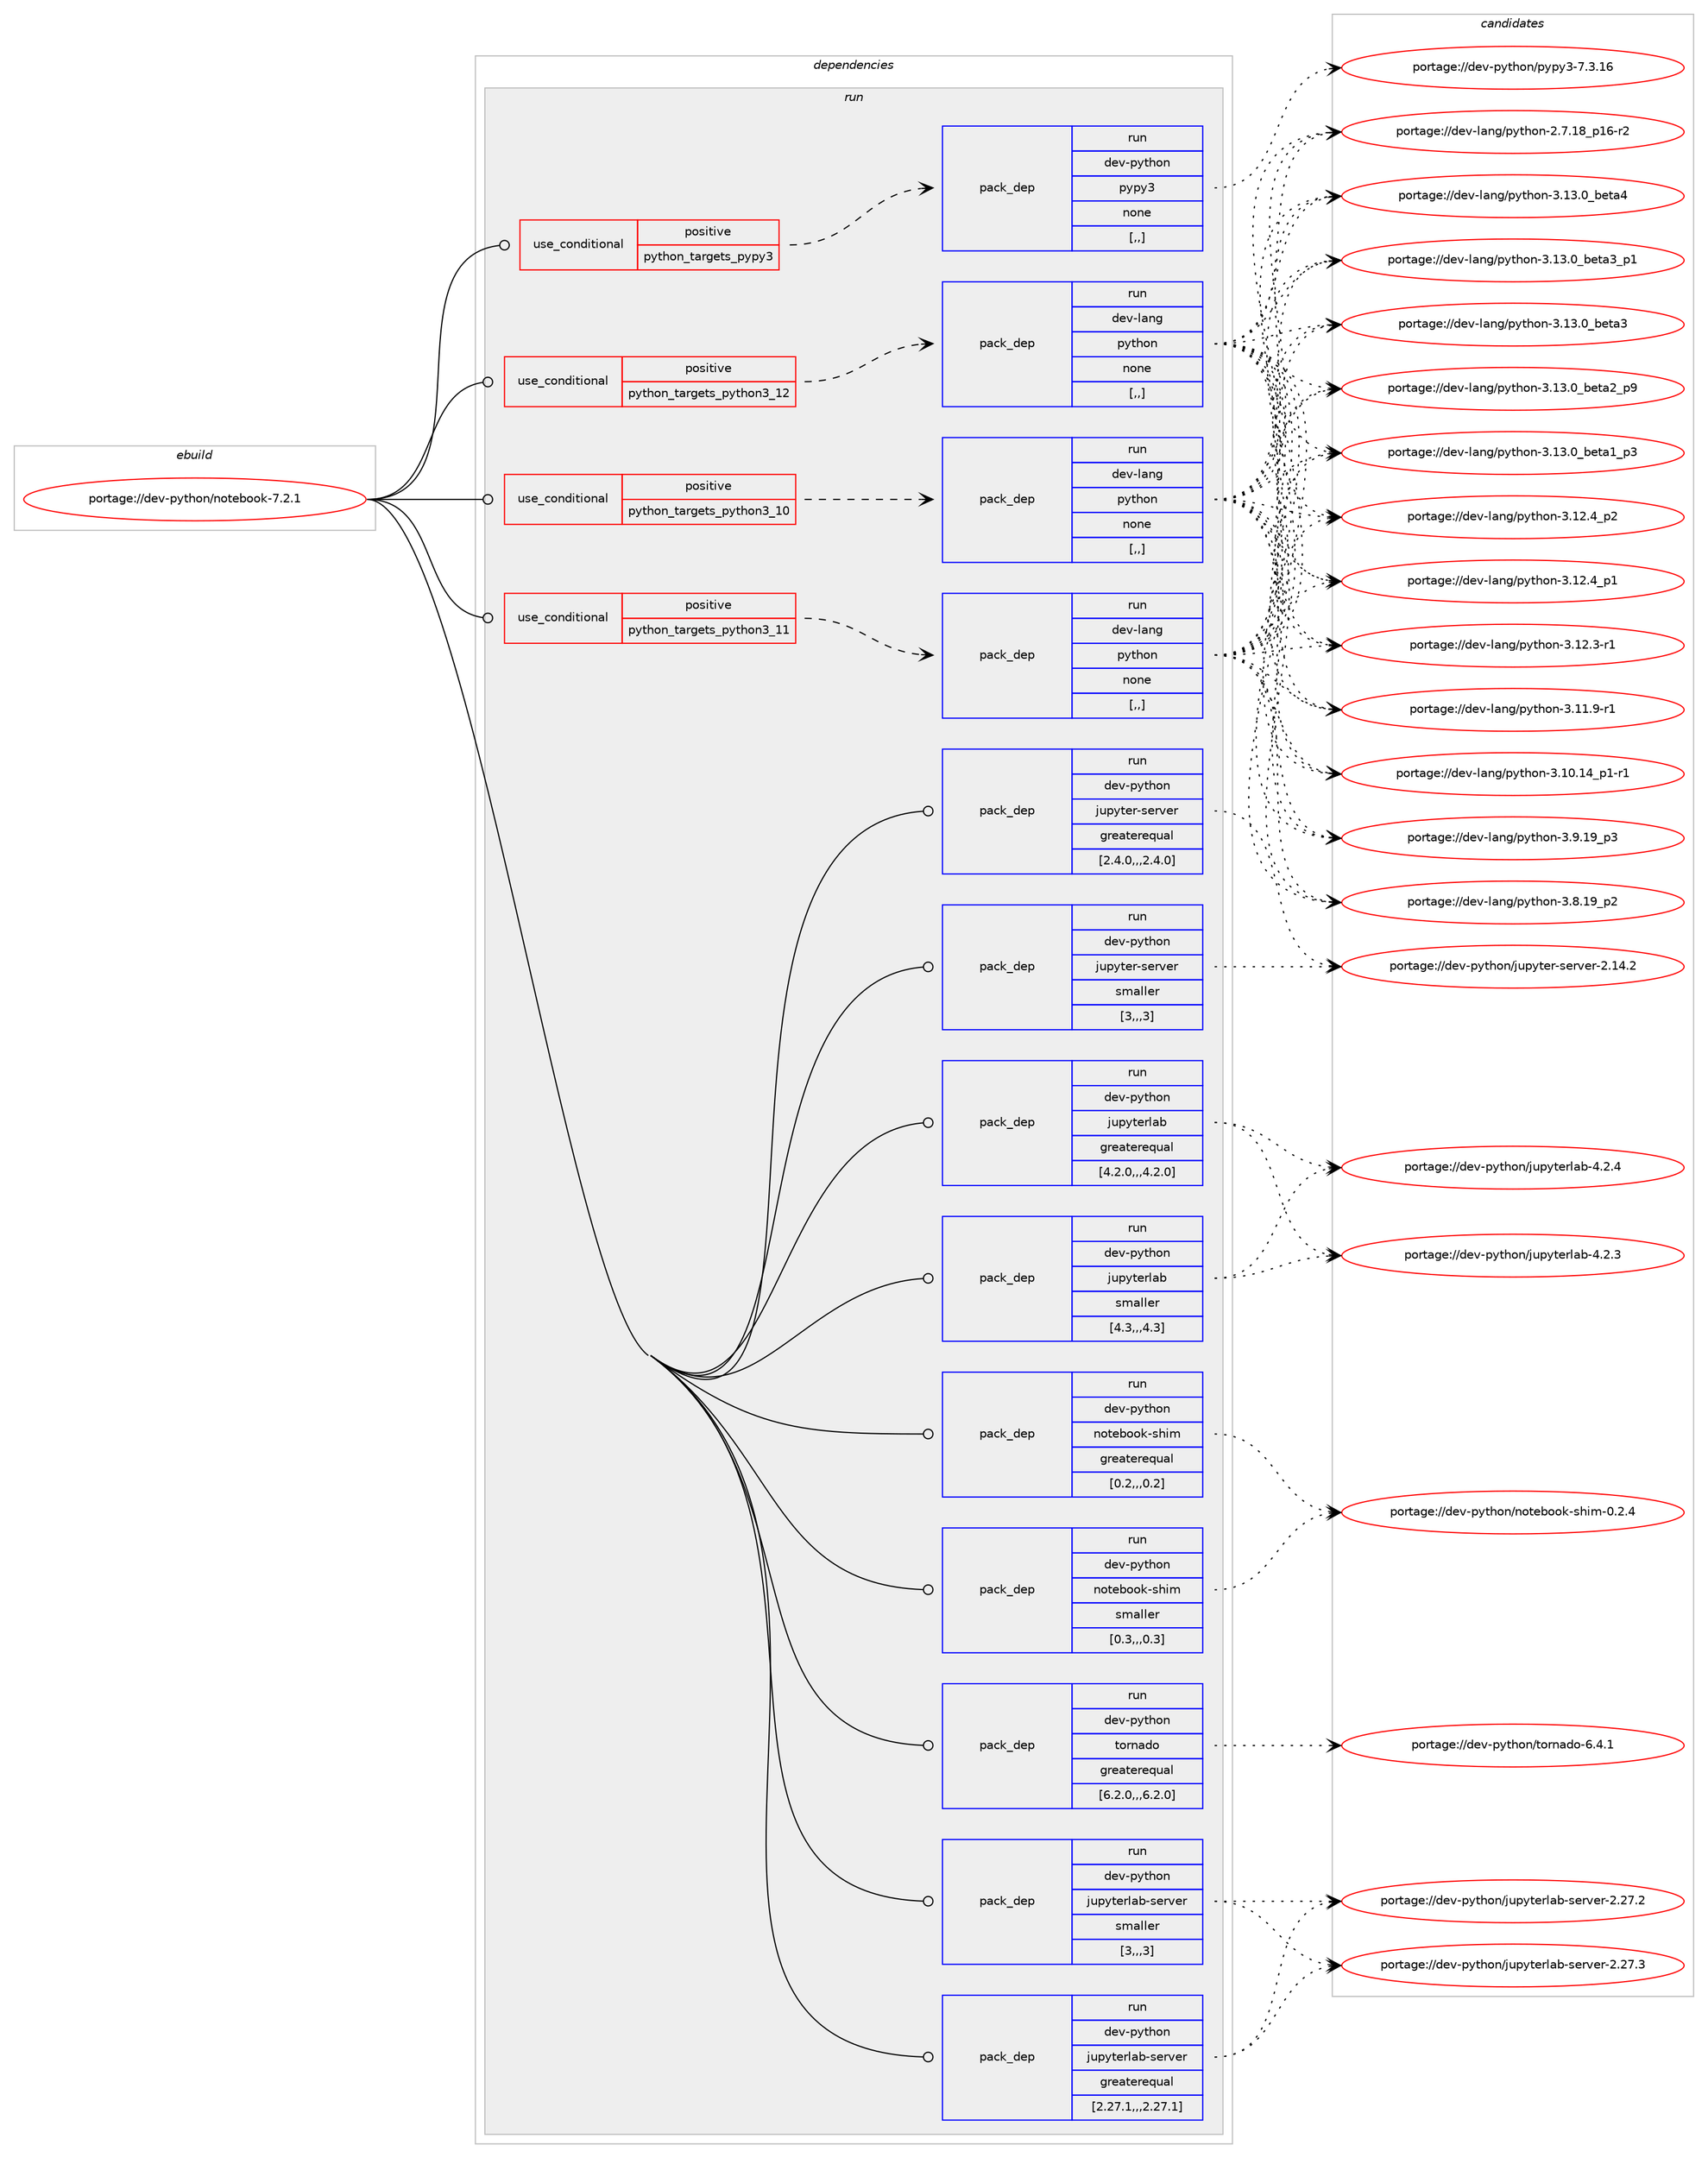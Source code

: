 digraph prolog {

# *************
# Graph options
# *************

newrank=true;
concentrate=true;
compound=true;
graph [rankdir=LR,fontname=Helvetica,fontsize=10,ranksep=1.5];#, ranksep=2.5, nodesep=0.2];
edge  [arrowhead=vee];
node  [fontname=Helvetica,fontsize=10];

# **********
# The ebuild
# **********

subgraph cluster_leftcol {
color=gray;
label=<<i>ebuild</i>>;
id [label="portage://dev-python/notebook-7.2.1", color=red, width=4, href="../dev-python/notebook-7.2.1.svg"];
}

# ****************
# The dependencies
# ****************

subgraph cluster_midcol {
color=gray;
label=<<i>dependencies</i>>;
subgraph cluster_compile {
fillcolor="#eeeeee";
style=filled;
label=<<i>compile</i>>;
}
subgraph cluster_compileandrun {
fillcolor="#eeeeee";
style=filled;
label=<<i>compile and run</i>>;
}
subgraph cluster_run {
fillcolor="#eeeeee";
style=filled;
label=<<i>run</i>>;
subgraph cond35340 {
dependency152726 [label=<<TABLE BORDER="0" CELLBORDER="1" CELLSPACING="0" CELLPADDING="4"><TR><TD ROWSPAN="3" CELLPADDING="10">use_conditional</TD></TR><TR><TD>positive</TD></TR><TR><TD>python_targets_pypy3</TD></TR></TABLE>>, shape=none, color=red];
subgraph pack116137 {
dependency152727 [label=<<TABLE BORDER="0" CELLBORDER="1" CELLSPACING="0" CELLPADDING="4" WIDTH="220"><TR><TD ROWSPAN="6" CELLPADDING="30">pack_dep</TD></TR><TR><TD WIDTH="110">run</TD></TR><TR><TD>dev-python</TD></TR><TR><TD>pypy3</TD></TR><TR><TD>none</TD></TR><TR><TD>[,,]</TD></TR></TABLE>>, shape=none, color=blue];
}
dependency152726:e -> dependency152727:w [weight=20,style="dashed",arrowhead="vee"];
}
id:e -> dependency152726:w [weight=20,style="solid",arrowhead="odot"];
subgraph cond35341 {
dependency152728 [label=<<TABLE BORDER="0" CELLBORDER="1" CELLSPACING="0" CELLPADDING="4"><TR><TD ROWSPAN="3" CELLPADDING="10">use_conditional</TD></TR><TR><TD>positive</TD></TR><TR><TD>python_targets_python3_10</TD></TR></TABLE>>, shape=none, color=red];
subgraph pack116138 {
dependency152729 [label=<<TABLE BORDER="0" CELLBORDER="1" CELLSPACING="0" CELLPADDING="4" WIDTH="220"><TR><TD ROWSPAN="6" CELLPADDING="30">pack_dep</TD></TR><TR><TD WIDTH="110">run</TD></TR><TR><TD>dev-lang</TD></TR><TR><TD>python</TD></TR><TR><TD>none</TD></TR><TR><TD>[,,]</TD></TR></TABLE>>, shape=none, color=blue];
}
dependency152728:e -> dependency152729:w [weight=20,style="dashed",arrowhead="vee"];
}
id:e -> dependency152728:w [weight=20,style="solid",arrowhead="odot"];
subgraph cond35342 {
dependency152730 [label=<<TABLE BORDER="0" CELLBORDER="1" CELLSPACING="0" CELLPADDING="4"><TR><TD ROWSPAN="3" CELLPADDING="10">use_conditional</TD></TR><TR><TD>positive</TD></TR><TR><TD>python_targets_python3_11</TD></TR></TABLE>>, shape=none, color=red];
subgraph pack116139 {
dependency152731 [label=<<TABLE BORDER="0" CELLBORDER="1" CELLSPACING="0" CELLPADDING="4" WIDTH="220"><TR><TD ROWSPAN="6" CELLPADDING="30">pack_dep</TD></TR><TR><TD WIDTH="110">run</TD></TR><TR><TD>dev-lang</TD></TR><TR><TD>python</TD></TR><TR><TD>none</TD></TR><TR><TD>[,,]</TD></TR></TABLE>>, shape=none, color=blue];
}
dependency152730:e -> dependency152731:w [weight=20,style="dashed",arrowhead="vee"];
}
id:e -> dependency152730:w [weight=20,style="solid",arrowhead="odot"];
subgraph cond35343 {
dependency152732 [label=<<TABLE BORDER="0" CELLBORDER="1" CELLSPACING="0" CELLPADDING="4"><TR><TD ROWSPAN="3" CELLPADDING="10">use_conditional</TD></TR><TR><TD>positive</TD></TR><TR><TD>python_targets_python3_12</TD></TR></TABLE>>, shape=none, color=red];
subgraph pack116140 {
dependency152733 [label=<<TABLE BORDER="0" CELLBORDER="1" CELLSPACING="0" CELLPADDING="4" WIDTH="220"><TR><TD ROWSPAN="6" CELLPADDING="30">pack_dep</TD></TR><TR><TD WIDTH="110">run</TD></TR><TR><TD>dev-lang</TD></TR><TR><TD>python</TD></TR><TR><TD>none</TD></TR><TR><TD>[,,]</TD></TR></TABLE>>, shape=none, color=blue];
}
dependency152732:e -> dependency152733:w [weight=20,style="dashed",arrowhead="vee"];
}
id:e -> dependency152732:w [weight=20,style="solid",arrowhead="odot"];
subgraph pack116141 {
dependency152734 [label=<<TABLE BORDER="0" CELLBORDER="1" CELLSPACING="0" CELLPADDING="4" WIDTH="220"><TR><TD ROWSPAN="6" CELLPADDING="30">pack_dep</TD></TR><TR><TD WIDTH="110">run</TD></TR><TR><TD>dev-python</TD></TR><TR><TD>jupyter-server</TD></TR><TR><TD>greaterequal</TD></TR><TR><TD>[2.4.0,,,2.4.0]</TD></TR></TABLE>>, shape=none, color=blue];
}
id:e -> dependency152734:w [weight=20,style="solid",arrowhead="odot"];
subgraph pack116142 {
dependency152735 [label=<<TABLE BORDER="0" CELLBORDER="1" CELLSPACING="0" CELLPADDING="4" WIDTH="220"><TR><TD ROWSPAN="6" CELLPADDING="30">pack_dep</TD></TR><TR><TD WIDTH="110">run</TD></TR><TR><TD>dev-python</TD></TR><TR><TD>jupyter-server</TD></TR><TR><TD>smaller</TD></TR><TR><TD>[3,,,3]</TD></TR></TABLE>>, shape=none, color=blue];
}
id:e -> dependency152735:w [weight=20,style="solid",arrowhead="odot"];
subgraph pack116143 {
dependency152736 [label=<<TABLE BORDER="0" CELLBORDER="1" CELLSPACING="0" CELLPADDING="4" WIDTH="220"><TR><TD ROWSPAN="6" CELLPADDING="30">pack_dep</TD></TR><TR><TD WIDTH="110">run</TD></TR><TR><TD>dev-python</TD></TR><TR><TD>jupyterlab</TD></TR><TR><TD>greaterequal</TD></TR><TR><TD>[4.2.0,,,4.2.0]</TD></TR></TABLE>>, shape=none, color=blue];
}
id:e -> dependency152736:w [weight=20,style="solid",arrowhead="odot"];
subgraph pack116144 {
dependency152737 [label=<<TABLE BORDER="0" CELLBORDER="1" CELLSPACING="0" CELLPADDING="4" WIDTH="220"><TR><TD ROWSPAN="6" CELLPADDING="30">pack_dep</TD></TR><TR><TD WIDTH="110">run</TD></TR><TR><TD>dev-python</TD></TR><TR><TD>jupyterlab</TD></TR><TR><TD>smaller</TD></TR><TR><TD>[4.3,,,4.3]</TD></TR></TABLE>>, shape=none, color=blue];
}
id:e -> dependency152737:w [weight=20,style="solid",arrowhead="odot"];
subgraph pack116145 {
dependency152738 [label=<<TABLE BORDER="0" CELLBORDER="1" CELLSPACING="0" CELLPADDING="4" WIDTH="220"><TR><TD ROWSPAN="6" CELLPADDING="30">pack_dep</TD></TR><TR><TD WIDTH="110">run</TD></TR><TR><TD>dev-python</TD></TR><TR><TD>jupyterlab-server</TD></TR><TR><TD>greaterequal</TD></TR><TR><TD>[2.27.1,,,2.27.1]</TD></TR></TABLE>>, shape=none, color=blue];
}
id:e -> dependency152738:w [weight=20,style="solid",arrowhead="odot"];
subgraph pack116146 {
dependency152739 [label=<<TABLE BORDER="0" CELLBORDER="1" CELLSPACING="0" CELLPADDING="4" WIDTH="220"><TR><TD ROWSPAN="6" CELLPADDING="30">pack_dep</TD></TR><TR><TD WIDTH="110">run</TD></TR><TR><TD>dev-python</TD></TR><TR><TD>jupyterlab-server</TD></TR><TR><TD>smaller</TD></TR><TR><TD>[3,,,3]</TD></TR></TABLE>>, shape=none, color=blue];
}
id:e -> dependency152739:w [weight=20,style="solid",arrowhead="odot"];
subgraph pack116147 {
dependency152740 [label=<<TABLE BORDER="0" CELLBORDER="1" CELLSPACING="0" CELLPADDING="4" WIDTH="220"><TR><TD ROWSPAN="6" CELLPADDING="30">pack_dep</TD></TR><TR><TD WIDTH="110">run</TD></TR><TR><TD>dev-python</TD></TR><TR><TD>notebook-shim</TD></TR><TR><TD>greaterequal</TD></TR><TR><TD>[0.2,,,0.2]</TD></TR></TABLE>>, shape=none, color=blue];
}
id:e -> dependency152740:w [weight=20,style="solid",arrowhead="odot"];
subgraph pack116148 {
dependency152741 [label=<<TABLE BORDER="0" CELLBORDER="1" CELLSPACING="0" CELLPADDING="4" WIDTH="220"><TR><TD ROWSPAN="6" CELLPADDING="30">pack_dep</TD></TR><TR><TD WIDTH="110">run</TD></TR><TR><TD>dev-python</TD></TR><TR><TD>notebook-shim</TD></TR><TR><TD>smaller</TD></TR><TR><TD>[0.3,,,0.3]</TD></TR></TABLE>>, shape=none, color=blue];
}
id:e -> dependency152741:w [weight=20,style="solid",arrowhead="odot"];
subgraph pack116149 {
dependency152742 [label=<<TABLE BORDER="0" CELLBORDER="1" CELLSPACING="0" CELLPADDING="4" WIDTH="220"><TR><TD ROWSPAN="6" CELLPADDING="30">pack_dep</TD></TR><TR><TD WIDTH="110">run</TD></TR><TR><TD>dev-python</TD></TR><TR><TD>tornado</TD></TR><TR><TD>greaterequal</TD></TR><TR><TD>[6.2.0,,,6.2.0]</TD></TR></TABLE>>, shape=none, color=blue];
}
id:e -> dependency152742:w [weight=20,style="solid",arrowhead="odot"];
}
}

# **************
# The candidates
# **************

subgraph cluster_choices {
rank=same;
color=gray;
label=<<i>candidates</i>>;

subgraph choice116137 {
color=black;
nodesep=1;
choice10010111845112121116104111110471121211121215145554651464954 [label="portage://dev-python/pypy3-7.3.16", color=red, width=4,href="../dev-python/pypy3-7.3.16.svg"];
dependency152727:e -> choice10010111845112121116104111110471121211121215145554651464954:w [style=dotted,weight="100"];
}
subgraph choice116138 {
color=black;
nodesep=1;
choice1001011184510897110103471121211161041111104551464951464895981011169752 [label="portage://dev-lang/python-3.13.0_beta4", color=red, width=4,href="../dev-lang/python-3.13.0_beta4.svg"];
choice10010111845108971101034711212111610411111045514649514648959810111697519511249 [label="portage://dev-lang/python-3.13.0_beta3_p1", color=red, width=4,href="../dev-lang/python-3.13.0_beta3_p1.svg"];
choice1001011184510897110103471121211161041111104551464951464895981011169751 [label="portage://dev-lang/python-3.13.0_beta3", color=red, width=4,href="../dev-lang/python-3.13.0_beta3.svg"];
choice10010111845108971101034711212111610411111045514649514648959810111697509511257 [label="portage://dev-lang/python-3.13.0_beta2_p9", color=red, width=4,href="../dev-lang/python-3.13.0_beta2_p9.svg"];
choice10010111845108971101034711212111610411111045514649514648959810111697499511251 [label="portage://dev-lang/python-3.13.0_beta1_p3", color=red, width=4,href="../dev-lang/python-3.13.0_beta1_p3.svg"];
choice100101118451089711010347112121116104111110455146495046529511250 [label="portage://dev-lang/python-3.12.4_p2", color=red, width=4,href="../dev-lang/python-3.12.4_p2.svg"];
choice100101118451089711010347112121116104111110455146495046529511249 [label="portage://dev-lang/python-3.12.4_p1", color=red, width=4,href="../dev-lang/python-3.12.4_p1.svg"];
choice100101118451089711010347112121116104111110455146495046514511449 [label="portage://dev-lang/python-3.12.3-r1", color=red, width=4,href="../dev-lang/python-3.12.3-r1.svg"];
choice100101118451089711010347112121116104111110455146494946574511449 [label="portage://dev-lang/python-3.11.9-r1", color=red, width=4,href="../dev-lang/python-3.11.9-r1.svg"];
choice100101118451089711010347112121116104111110455146494846495295112494511449 [label="portage://dev-lang/python-3.10.14_p1-r1", color=red, width=4,href="../dev-lang/python-3.10.14_p1-r1.svg"];
choice100101118451089711010347112121116104111110455146574649579511251 [label="portage://dev-lang/python-3.9.19_p3", color=red, width=4,href="../dev-lang/python-3.9.19_p3.svg"];
choice100101118451089711010347112121116104111110455146564649579511250 [label="portage://dev-lang/python-3.8.19_p2", color=red, width=4,href="../dev-lang/python-3.8.19_p2.svg"];
choice100101118451089711010347112121116104111110455046554649569511249544511450 [label="portage://dev-lang/python-2.7.18_p16-r2", color=red, width=4,href="../dev-lang/python-2.7.18_p16-r2.svg"];
dependency152729:e -> choice1001011184510897110103471121211161041111104551464951464895981011169752:w [style=dotted,weight="100"];
dependency152729:e -> choice10010111845108971101034711212111610411111045514649514648959810111697519511249:w [style=dotted,weight="100"];
dependency152729:e -> choice1001011184510897110103471121211161041111104551464951464895981011169751:w [style=dotted,weight="100"];
dependency152729:e -> choice10010111845108971101034711212111610411111045514649514648959810111697509511257:w [style=dotted,weight="100"];
dependency152729:e -> choice10010111845108971101034711212111610411111045514649514648959810111697499511251:w [style=dotted,weight="100"];
dependency152729:e -> choice100101118451089711010347112121116104111110455146495046529511250:w [style=dotted,weight="100"];
dependency152729:e -> choice100101118451089711010347112121116104111110455146495046529511249:w [style=dotted,weight="100"];
dependency152729:e -> choice100101118451089711010347112121116104111110455146495046514511449:w [style=dotted,weight="100"];
dependency152729:e -> choice100101118451089711010347112121116104111110455146494946574511449:w [style=dotted,weight="100"];
dependency152729:e -> choice100101118451089711010347112121116104111110455146494846495295112494511449:w [style=dotted,weight="100"];
dependency152729:e -> choice100101118451089711010347112121116104111110455146574649579511251:w [style=dotted,weight="100"];
dependency152729:e -> choice100101118451089711010347112121116104111110455146564649579511250:w [style=dotted,weight="100"];
dependency152729:e -> choice100101118451089711010347112121116104111110455046554649569511249544511450:w [style=dotted,weight="100"];
}
subgraph choice116139 {
color=black;
nodesep=1;
choice1001011184510897110103471121211161041111104551464951464895981011169752 [label="portage://dev-lang/python-3.13.0_beta4", color=red, width=4,href="../dev-lang/python-3.13.0_beta4.svg"];
choice10010111845108971101034711212111610411111045514649514648959810111697519511249 [label="portage://dev-lang/python-3.13.0_beta3_p1", color=red, width=4,href="../dev-lang/python-3.13.0_beta3_p1.svg"];
choice1001011184510897110103471121211161041111104551464951464895981011169751 [label="portage://dev-lang/python-3.13.0_beta3", color=red, width=4,href="../dev-lang/python-3.13.0_beta3.svg"];
choice10010111845108971101034711212111610411111045514649514648959810111697509511257 [label="portage://dev-lang/python-3.13.0_beta2_p9", color=red, width=4,href="../dev-lang/python-3.13.0_beta2_p9.svg"];
choice10010111845108971101034711212111610411111045514649514648959810111697499511251 [label="portage://dev-lang/python-3.13.0_beta1_p3", color=red, width=4,href="../dev-lang/python-3.13.0_beta1_p3.svg"];
choice100101118451089711010347112121116104111110455146495046529511250 [label="portage://dev-lang/python-3.12.4_p2", color=red, width=4,href="../dev-lang/python-3.12.4_p2.svg"];
choice100101118451089711010347112121116104111110455146495046529511249 [label="portage://dev-lang/python-3.12.4_p1", color=red, width=4,href="../dev-lang/python-3.12.4_p1.svg"];
choice100101118451089711010347112121116104111110455146495046514511449 [label="portage://dev-lang/python-3.12.3-r1", color=red, width=4,href="../dev-lang/python-3.12.3-r1.svg"];
choice100101118451089711010347112121116104111110455146494946574511449 [label="portage://dev-lang/python-3.11.9-r1", color=red, width=4,href="../dev-lang/python-3.11.9-r1.svg"];
choice100101118451089711010347112121116104111110455146494846495295112494511449 [label="portage://dev-lang/python-3.10.14_p1-r1", color=red, width=4,href="../dev-lang/python-3.10.14_p1-r1.svg"];
choice100101118451089711010347112121116104111110455146574649579511251 [label="portage://dev-lang/python-3.9.19_p3", color=red, width=4,href="../dev-lang/python-3.9.19_p3.svg"];
choice100101118451089711010347112121116104111110455146564649579511250 [label="portage://dev-lang/python-3.8.19_p2", color=red, width=4,href="../dev-lang/python-3.8.19_p2.svg"];
choice100101118451089711010347112121116104111110455046554649569511249544511450 [label="portage://dev-lang/python-2.7.18_p16-r2", color=red, width=4,href="../dev-lang/python-2.7.18_p16-r2.svg"];
dependency152731:e -> choice1001011184510897110103471121211161041111104551464951464895981011169752:w [style=dotted,weight="100"];
dependency152731:e -> choice10010111845108971101034711212111610411111045514649514648959810111697519511249:w [style=dotted,weight="100"];
dependency152731:e -> choice1001011184510897110103471121211161041111104551464951464895981011169751:w [style=dotted,weight="100"];
dependency152731:e -> choice10010111845108971101034711212111610411111045514649514648959810111697509511257:w [style=dotted,weight="100"];
dependency152731:e -> choice10010111845108971101034711212111610411111045514649514648959810111697499511251:w [style=dotted,weight="100"];
dependency152731:e -> choice100101118451089711010347112121116104111110455146495046529511250:w [style=dotted,weight="100"];
dependency152731:e -> choice100101118451089711010347112121116104111110455146495046529511249:w [style=dotted,weight="100"];
dependency152731:e -> choice100101118451089711010347112121116104111110455146495046514511449:w [style=dotted,weight="100"];
dependency152731:e -> choice100101118451089711010347112121116104111110455146494946574511449:w [style=dotted,weight="100"];
dependency152731:e -> choice100101118451089711010347112121116104111110455146494846495295112494511449:w [style=dotted,weight="100"];
dependency152731:e -> choice100101118451089711010347112121116104111110455146574649579511251:w [style=dotted,weight="100"];
dependency152731:e -> choice100101118451089711010347112121116104111110455146564649579511250:w [style=dotted,weight="100"];
dependency152731:e -> choice100101118451089711010347112121116104111110455046554649569511249544511450:w [style=dotted,weight="100"];
}
subgraph choice116140 {
color=black;
nodesep=1;
choice1001011184510897110103471121211161041111104551464951464895981011169752 [label="portage://dev-lang/python-3.13.0_beta4", color=red, width=4,href="../dev-lang/python-3.13.0_beta4.svg"];
choice10010111845108971101034711212111610411111045514649514648959810111697519511249 [label="portage://dev-lang/python-3.13.0_beta3_p1", color=red, width=4,href="../dev-lang/python-3.13.0_beta3_p1.svg"];
choice1001011184510897110103471121211161041111104551464951464895981011169751 [label="portage://dev-lang/python-3.13.0_beta3", color=red, width=4,href="../dev-lang/python-3.13.0_beta3.svg"];
choice10010111845108971101034711212111610411111045514649514648959810111697509511257 [label="portage://dev-lang/python-3.13.0_beta2_p9", color=red, width=4,href="../dev-lang/python-3.13.0_beta2_p9.svg"];
choice10010111845108971101034711212111610411111045514649514648959810111697499511251 [label="portage://dev-lang/python-3.13.0_beta1_p3", color=red, width=4,href="../dev-lang/python-3.13.0_beta1_p3.svg"];
choice100101118451089711010347112121116104111110455146495046529511250 [label="portage://dev-lang/python-3.12.4_p2", color=red, width=4,href="../dev-lang/python-3.12.4_p2.svg"];
choice100101118451089711010347112121116104111110455146495046529511249 [label="portage://dev-lang/python-3.12.4_p1", color=red, width=4,href="../dev-lang/python-3.12.4_p1.svg"];
choice100101118451089711010347112121116104111110455146495046514511449 [label="portage://dev-lang/python-3.12.3-r1", color=red, width=4,href="../dev-lang/python-3.12.3-r1.svg"];
choice100101118451089711010347112121116104111110455146494946574511449 [label="portage://dev-lang/python-3.11.9-r1", color=red, width=4,href="../dev-lang/python-3.11.9-r1.svg"];
choice100101118451089711010347112121116104111110455146494846495295112494511449 [label="portage://dev-lang/python-3.10.14_p1-r1", color=red, width=4,href="../dev-lang/python-3.10.14_p1-r1.svg"];
choice100101118451089711010347112121116104111110455146574649579511251 [label="portage://dev-lang/python-3.9.19_p3", color=red, width=4,href="../dev-lang/python-3.9.19_p3.svg"];
choice100101118451089711010347112121116104111110455146564649579511250 [label="portage://dev-lang/python-3.8.19_p2", color=red, width=4,href="../dev-lang/python-3.8.19_p2.svg"];
choice100101118451089711010347112121116104111110455046554649569511249544511450 [label="portage://dev-lang/python-2.7.18_p16-r2", color=red, width=4,href="../dev-lang/python-2.7.18_p16-r2.svg"];
dependency152733:e -> choice1001011184510897110103471121211161041111104551464951464895981011169752:w [style=dotted,weight="100"];
dependency152733:e -> choice10010111845108971101034711212111610411111045514649514648959810111697519511249:w [style=dotted,weight="100"];
dependency152733:e -> choice1001011184510897110103471121211161041111104551464951464895981011169751:w [style=dotted,weight="100"];
dependency152733:e -> choice10010111845108971101034711212111610411111045514649514648959810111697509511257:w [style=dotted,weight="100"];
dependency152733:e -> choice10010111845108971101034711212111610411111045514649514648959810111697499511251:w [style=dotted,weight="100"];
dependency152733:e -> choice100101118451089711010347112121116104111110455146495046529511250:w [style=dotted,weight="100"];
dependency152733:e -> choice100101118451089711010347112121116104111110455146495046529511249:w [style=dotted,weight="100"];
dependency152733:e -> choice100101118451089711010347112121116104111110455146495046514511449:w [style=dotted,weight="100"];
dependency152733:e -> choice100101118451089711010347112121116104111110455146494946574511449:w [style=dotted,weight="100"];
dependency152733:e -> choice100101118451089711010347112121116104111110455146494846495295112494511449:w [style=dotted,weight="100"];
dependency152733:e -> choice100101118451089711010347112121116104111110455146574649579511251:w [style=dotted,weight="100"];
dependency152733:e -> choice100101118451089711010347112121116104111110455146564649579511250:w [style=dotted,weight="100"];
dependency152733:e -> choice100101118451089711010347112121116104111110455046554649569511249544511450:w [style=dotted,weight="100"];
}
subgraph choice116141 {
color=black;
nodesep=1;
choice10010111845112121116104111110471061171121211161011144511510111411810111445504649524650 [label="portage://dev-python/jupyter-server-2.14.2", color=red, width=4,href="../dev-python/jupyter-server-2.14.2.svg"];
dependency152734:e -> choice10010111845112121116104111110471061171121211161011144511510111411810111445504649524650:w [style=dotted,weight="100"];
}
subgraph choice116142 {
color=black;
nodesep=1;
choice10010111845112121116104111110471061171121211161011144511510111411810111445504649524650 [label="portage://dev-python/jupyter-server-2.14.2", color=red, width=4,href="../dev-python/jupyter-server-2.14.2.svg"];
dependency152735:e -> choice10010111845112121116104111110471061171121211161011144511510111411810111445504649524650:w [style=dotted,weight="100"];
}
subgraph choice116143 {
color=black;
nodesep=1;
choice10010111845112121116104111110471061171121211161011141089798455246504652 [label="portage://dev-python/jupyterlab-4.2.4", color=red, width=4,href="../dev-python/jupyterlab-4.2.4.svg"];
choice10010111845112121116104111110471061171121211161011141089798455246504651 [label="portage://dev-python/jupyterlab-4.2.3", color=red, width=4,href="../dev-python/jupyterlab-4.2.3.svg"];
dependency152736:e -> choice10010111845112121116104111110471061171121211161011141089798455246504652:w [style=dotted,weight="100"];
dependency152736:e -> choice10010111845112121116104111110471061171121211161011141089798455246504651:w [style=dotted,weight="100"];
}
subgraph choice116144 {
color=black;
nodesep=1;
choice10010111845112121116104111110471061171121211161011141089798455246504652 [label="portage://dev-python/jupyterlab-4.2.4", color=red, width=4,href="../dev-python/jupyterlab-4.2.4.svg"];
choice10010111845112121116104111110471061171121211161011141089798455246504651 [label="portage://dev-python/jupyterlab-4.2.3", color=red, width=4,href="../dev-python/jupyterlab-4.2.3.svg"];
dependency152737:e -> choice10010111845112121116104111110471061171121211161011141089798455246504652:w [style=dotted,weight="100"];
dependency152737:e -> choice10010111845112121116104111110471061171121211161011141089798455246504651:w [style=dotted,weight="100"];
}
subgraph choice116145 {
color=black;
nodesep=1;
choice100101118451121211161041111104710611711212111610111410897984511510111411810111445504650554651 [label="portage://dev-python/jupyterlab-server-2.27.3", color=red, width=4,href="../dev-python/jupyterlab-server-2.27.3.svg"];
choice100101118451121211161041111104710611711212111610111410897984511510111411810111445504650554650 [label="portage://dev-python/jupyterlab-server-2.27.2", color=red, width=4,href="../dev-python/jupyterlab-server-2.27.2.svg"];
dependency152738:e -> choice100101118451121211161041111104710611711212111610111410897984511510111411810111445504650554651:w [style=dotted,weight="100"];
dependency152738:e -> choice100101118451121211161041111104710611711212111610111410897984511510111411810111445504650554650:w [style=dotted,weight="100"];
}
subgraph choice116146 {
color=black;
nodesep=1;
choice100101118451121211161041111104710611711212111610111410897984511510111411810111445504650554651 [label="portage://dev-python/jupyterlab-server-2.27.3", color=red, width=4,href="../dev-python/jupyterlab-server-2.27.3.svg"];
choice100101118451121211161041111104710611711212111610111410897984511510111411810111445504650554650 [label="portage://dev-python/jupyterlab-server-2.27.2", color=red, width=4,href="../dev-python/jupyterlab-server-2.27.2.svg"];
dependency152739:e -> choice100101118451121211161041111104710611711212111610111410897984511510111411810111445504650554651:w [style=dotted,weight="100"];
dependency152739:e -> choice100101118451121211161041111104710611711212111610111410897984511510111411810111445504650554650:w [style=dotted,weight="100"];
}
subgraph choice116147 {
color=black;
nodesep=1;
choice10010111845112121116104111110471101111161019811111110745115104105109454846504652 [label="portage://dev-python/notebook-shim-0.2.4", color=red, width=4,href="../dev-python/notebook-shim-0.2.4.svg"];
dependency152740:e -> choice10010111845112121116104111110471101111161019811111110745115104105109454846504652:w [style=dotted,weight="100"];
}
subgraph choice116148 {
color=black;
nodesep=1;
choice10010111845112121116104111110471101111161019811111110745115104105109454846504652 [label="portage://dev-python/notebook-shim-0.2.4", color=red, width=4,href="../dev-python/notebook-shim-0.2.4.svg"];
dependency152741:e -> choice10010111845112121116104111110471101111161019811111110745115104105109454846504652:w [style=dotted,weight="100"];
}
subgraph choice116149 {
color=black;
nodesep=1;
choice100101118451121211161041111104711611111411097100111455446524649 [label="portage://dev-python/tornado-6.4.1", color=red, width=4,href="../dev-python/tornado-6.4.1.svg"];
dependency152742:e -> choice100101118451121211161041111104711611111411097100111455446524649:w [style=dotted,weight="100"];
}
}

}
